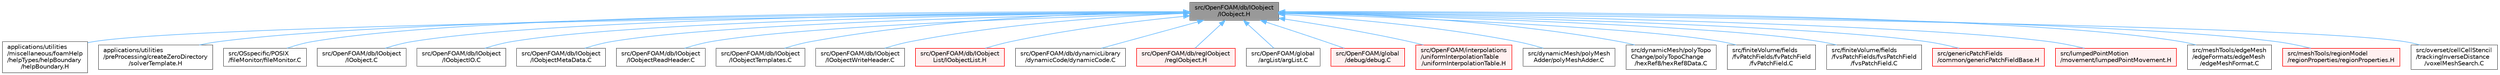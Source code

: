 digraph "src/OpenFOAM/db/IOobject/IOobject.H"
{
 // LATEX_PDF_SIZE
  bgcolor="transparent";
  edge [fontname=Helvetica,fontsize=10,labelfontname=Helvetica,labelfontsize=10];
  node [fontname=Helvetica,fontsize=10,shape=box,height=0.2,width=0.4];
  Node1 [id="Node000001",label="src/OpenFOAM/db/IOobject\l/IOobject.H",height=0.2,width=0.4,color="gray40", fillcolor="grey60", style="filled", fontcolor="black",tooltip=" "];
  Node1 -> Node2 [id="edge1_Node000001_Node000002",dir="back",color="steelblue1",style="solid",tooltip=" "];
  Node2 [id="Node000002",label="applications/utilities\l/miscellaneous/foamHelp\l/helpTypes/helpBoundary\l/helpBoundary.H",height=0.2,width=0.4,color="grey40", fillcolor="white", style="filled",URL="$helpBoundary_8H.html",tooltip=" "];
  Node1 -> Node3 [id="edge2_Node000001_Node000003",dir="back",color="steelblue1",style="solid",tooltip=" "];
  Node3 [id="Node000003",label="applications/utilities\l/preProcessing/createZeroDirectory\l/solverTemplate.H",height=0.2,width=0.4,color="grey40", fillcolor="white", style="filled",URL="$solverTemplate_8H.html",tooltip=" "];
  Node1 -> Node4 [id="edge3_Node000001_Node000004",dir="back",color="steelblue1",style="solid",tooltip=" "];
  Node4 [id="Node000004",label="src/OSspecific/POSIX\l/fileMonitor/fileMonitor.C",height=0.2,width=0.4,color="grey40", fillcolor="white", style="filled",URL="$fileMonitor_8C.html",tooltip=" "];
  Node1 -> Node5 [id="edge4_Node000001_Node000005",dir="back",color="steelblue1",style="solid",tooltip=" "];
  Node5 [id="Node000005",label="src/OpenFOAM/db/IOobject\l/IOobject.C",height=0.2,width=0.4,color="grey40", fillcolor="white", style="filled",URL="$IOobject_8C.html",tooltip=" "];
  Node1 -> Node6 [id="edge5_Node000001_Node000006",dir="back",color="steelblue1",style="solid",tooltip=" "];
  Node6 [id="Node000006",label="src/OpenFOAM/db/IOobject\l/IOobjectIO.C",height=0.2,width=0.4,color="grey40", fillcolor="white", style="filled",URL="$IOobjectIO_8C.html",tooltip=" "];
  Node1 -> Node7 [id="edge6_Node000001_Node000007",dir="back",color="steelblue1",style="solid",tooltip=" "];
  Node7 [id="Node000007",label="src/OpenFOAM/db/IOobject\l/IOobjectMetaData.C",height=0.2,width=0.4,color="grey40", fillcolor="white", style="filled",URL="$IOobjectMetaData_8C.html",tooltip=" "];
  Node1 -> Node8 [id="edge7_Node000001_Node000008",dir="back",color="steelblue1",style="solid",tooltip=" "];
  Node8 [id="Node000008",label="src/OpenFOAM/db/IOobject\l/IOobjectReadHeader.C",height=0.2,width=0.4,color="grey40", fillcolor="white", style="filled",URL="$IOobjectReadHeader_8C.html",tooltip=" "];
  Node1 -> Node9 [id="edge8_Node000001_Node000009",dir="back",color="steelblue1",style="solid",tooltip=" "];
  Node9 [id="Node000009",label="src/OpenFOAM/db/IOobject\l/IOobjectTemplates.C",height=0.2,width=0.4,color="grey40", fillcolor="white", style="filled",URL="$IOobjectTemplates_8C.html",tooltip=" "];
  Node1 -> Node10 [id="edge9_Node000001_Node000010",dir="back",color="steelblue1",style="solid",tooltip=" "];
  Node10 [id="Node000010",label="src/OpenFOAM/db/IOobject\l/IOobjectWriteHeader.C",height=0.2,width=0.4,color="grey40", fillcolor="white", style="filled",URL="$IOobjectWriteHeader_8C.html",tooltip=" "];
  Node1 -> Node11 [id="edge10_Node000001_Node000011",dir="back",color="steelblue1",style="solid",tooltip=" "];
  Node11 [id="Node000011",label="src/OpenFOAM/db/IOobject\lList/IOobjectList.H",height=0.2,width=0.4,color="red", fillcolor="#FFF0F0", style="filled",URL="$IOobjectList_8H.html",tooltip=" "];
  Node1 -> Node91 [id="edge11_Node000001_Node000091",dir="back",color="steelblue1",style="solid",tooltip=" "];
  Node91 [id="Node000091",label="src/OpenFOAM/db/dynamicLibrary\l/dynamicCode/dynamicCode.C",height=0.2,width=0.4,color="grey40", fillcolor="white", style="filled",URL="$dynamicCode_8C.html",tooltip=" "];
  Node1 -> Node92 [id="edge12_Node000001_Node000092",dir="back",color="steelblue1",style="solid",tooltip=" "];
  Node92 [id="Node000092",label="src/OpenFOAM/db/regIOobject\l/regIOobject.H",height=0.2,width=0.4,color="red", fillcolor="#FFF0F0", style="filled",URL="$regIOobject_8H.html",tooltip=" "];
  Node1 -> Node5771 [id="edge13_Node000001_Node005771",dir="back",color="steelblue1",style="solid",tooltip=" "];
  Node5771 [id="Node005771",label="src/OpenFOAM/global\l/argList/argList.C",height=0.2,width=0.4,color="grey40", fillcolor="white", style="filled",URL="$argList_8C.html",tooltip=" "];
  Node1 -> Node5772 [id="edge14_Node000001_Node005772",dir="back",color="steelblue1",style="solid",tooltip=" "];
  Node5772 [id="Node005772",label="src/OpenFOAM/global\l/debug/debug.C",height=0.2,width=0.4,color="red", fillcolor="#FFF0F0", style="filled",URL="$debug_8C.html",tooltip="Class for handling debugging switches."];
  Node1 -> Node4680 [id="edge15_Node000001_Node004680",dir="back",color="steelblue1",style="solid",tooltip=" "];
  Node4680 [id="Node004680",label="src/OpenFOAM/interpolations\l/uniformInterpolationTable\l/uniformInterpolationTable.H",height=0.2,width=0.4,color="red", fillcolor="#FFF0F0", style="filled",URL="$uniformInterpolationTable_8H.html",tooltip=" "];
  Node1 -> Node883 [id="edge16_Node000001_Node000883",dir="back",color="steelblue1",style="solid",tooltip=" "];
  Node883 [id="Node000883",label="src/dynamicMesh/polyMesh\lAdder/polyMeshAdder.C",height=0.2,width=0.4,color="grey40", fillcolor="white", style="filled",URL="$polyMeshAdder_8C.html",tooltip=" "];
  Node1 -> Node952 [id="edge17_Node000001_Node000952",dir="back",color="steelblue1",style="solid",tooltip=" "];
  Node952 [id="Node000952",label="src/dynamicMesh/polyTopo\lChange/polyTopoChange\l/hexRef8/hexRef8Data.C",height=0.2,width=0.4,color="grey40", fillcolor="white", style="filled",URL="$hexRef8Data_8C.html",tooltip=" "];
  Node1 -> Node1657 [id="edge18_Node000001_Node001657",dir="back",color="steelblue1",style="solid",tooltip=" "];
  Node1657 [id="Node001657",label="src/finiteVolume/fields\l/fvPatchFields/fvPatchField\l/fvPatchField.C",height=0.2,width=0.4,color="grey40", fillcolor="white", style="filled",URL="$fvPatchField_8C.html",tooltip=" "];
  Node1 -> Node1658 [id="edge19_Node000001_Node001658",dir="back",color="steelblue1",style="solid",tooltip=" "];
  Node1658 [id="Node001658",label="src/finiteVolume/fields\l/fvsPatchFields/fvsPatchField\l/fvsPatchField.C",height=0.2,width=0.4,color="grey40", fillcolor="white", style="filled",URL="$fvsPatchField_8C.html",tooltip=" "];
  Node1 -> Node5773 [id="edge20_Node000001_Node005773",dir="back",color="steelblue1",style="solid",tooltip=" "];
  Node5773 [id="Node005773",label="src/genericPatchFields\l/common/genericPatchFieldBase.H",height=0.2,width=0.4,color="red", fillcolor="#FFF0F0", style="filled",URL="$genericPatchFieldBase_8H.html",tooltip=" "];
  Node1 -> Node4167 [id="edge21_Node000001_Node004167",dir="back",color="steelblue1",style="solid",tooltip=" "];
  Node4167 [id="Node004167",label="src/lumpedPointMotion\l/movement/lumpedPointMovement.H",height=0.2,width=0.4,color="red", fillcolor="#FFF0F0", style="filled",URL="$lumpedPointMovement_8H.html",tooltip=" "];
  Node1 -> Node4171 [id="edge22_Node000001_Node004171",dir="back",color="steelblue1",style="solid",tooltip=" "];
  Node4171 [id="Node004171",label="src/meshTools/edgeMesh\l/edgeFormats/edgeMesh\l/edgeMeshFormat.C",height=0.2,width=0.4,color="grey40", fillcolor="white", style="filled",URL="$edgeMeshFormat_8C.html",tooltip=" "];
  Node1 -> Node5776 [id="edge23_Node000001_Node005776",dir="back",color="steelblue1",style="solid",tooltip=" "];
  Node5776 [id="Node005776",label="src/meshTools/regionModel\l/regionProperties/regionProperties.H",height=0.2,width=0.4,color="red", fillcolor="#FFF0F0", style="filled",URL="$regionProperties_8H.html",tooltip=" "];
  Node1 -> Node931 [id="edge24_Node000001_Node000931",dir="back",color="steelblue1",style="solid",tooltip=" "];
  Node931 [id="Node000931",label="src/overset/cellCellStencil\l/trackingInverseDistance\l/voxelMeshSearch.C",height=0.2,width=0.4,color="grey40", fillcolor="white", style="filled",URL="$voxelMeshSearch_8C.html",tooltip=" "];
}
